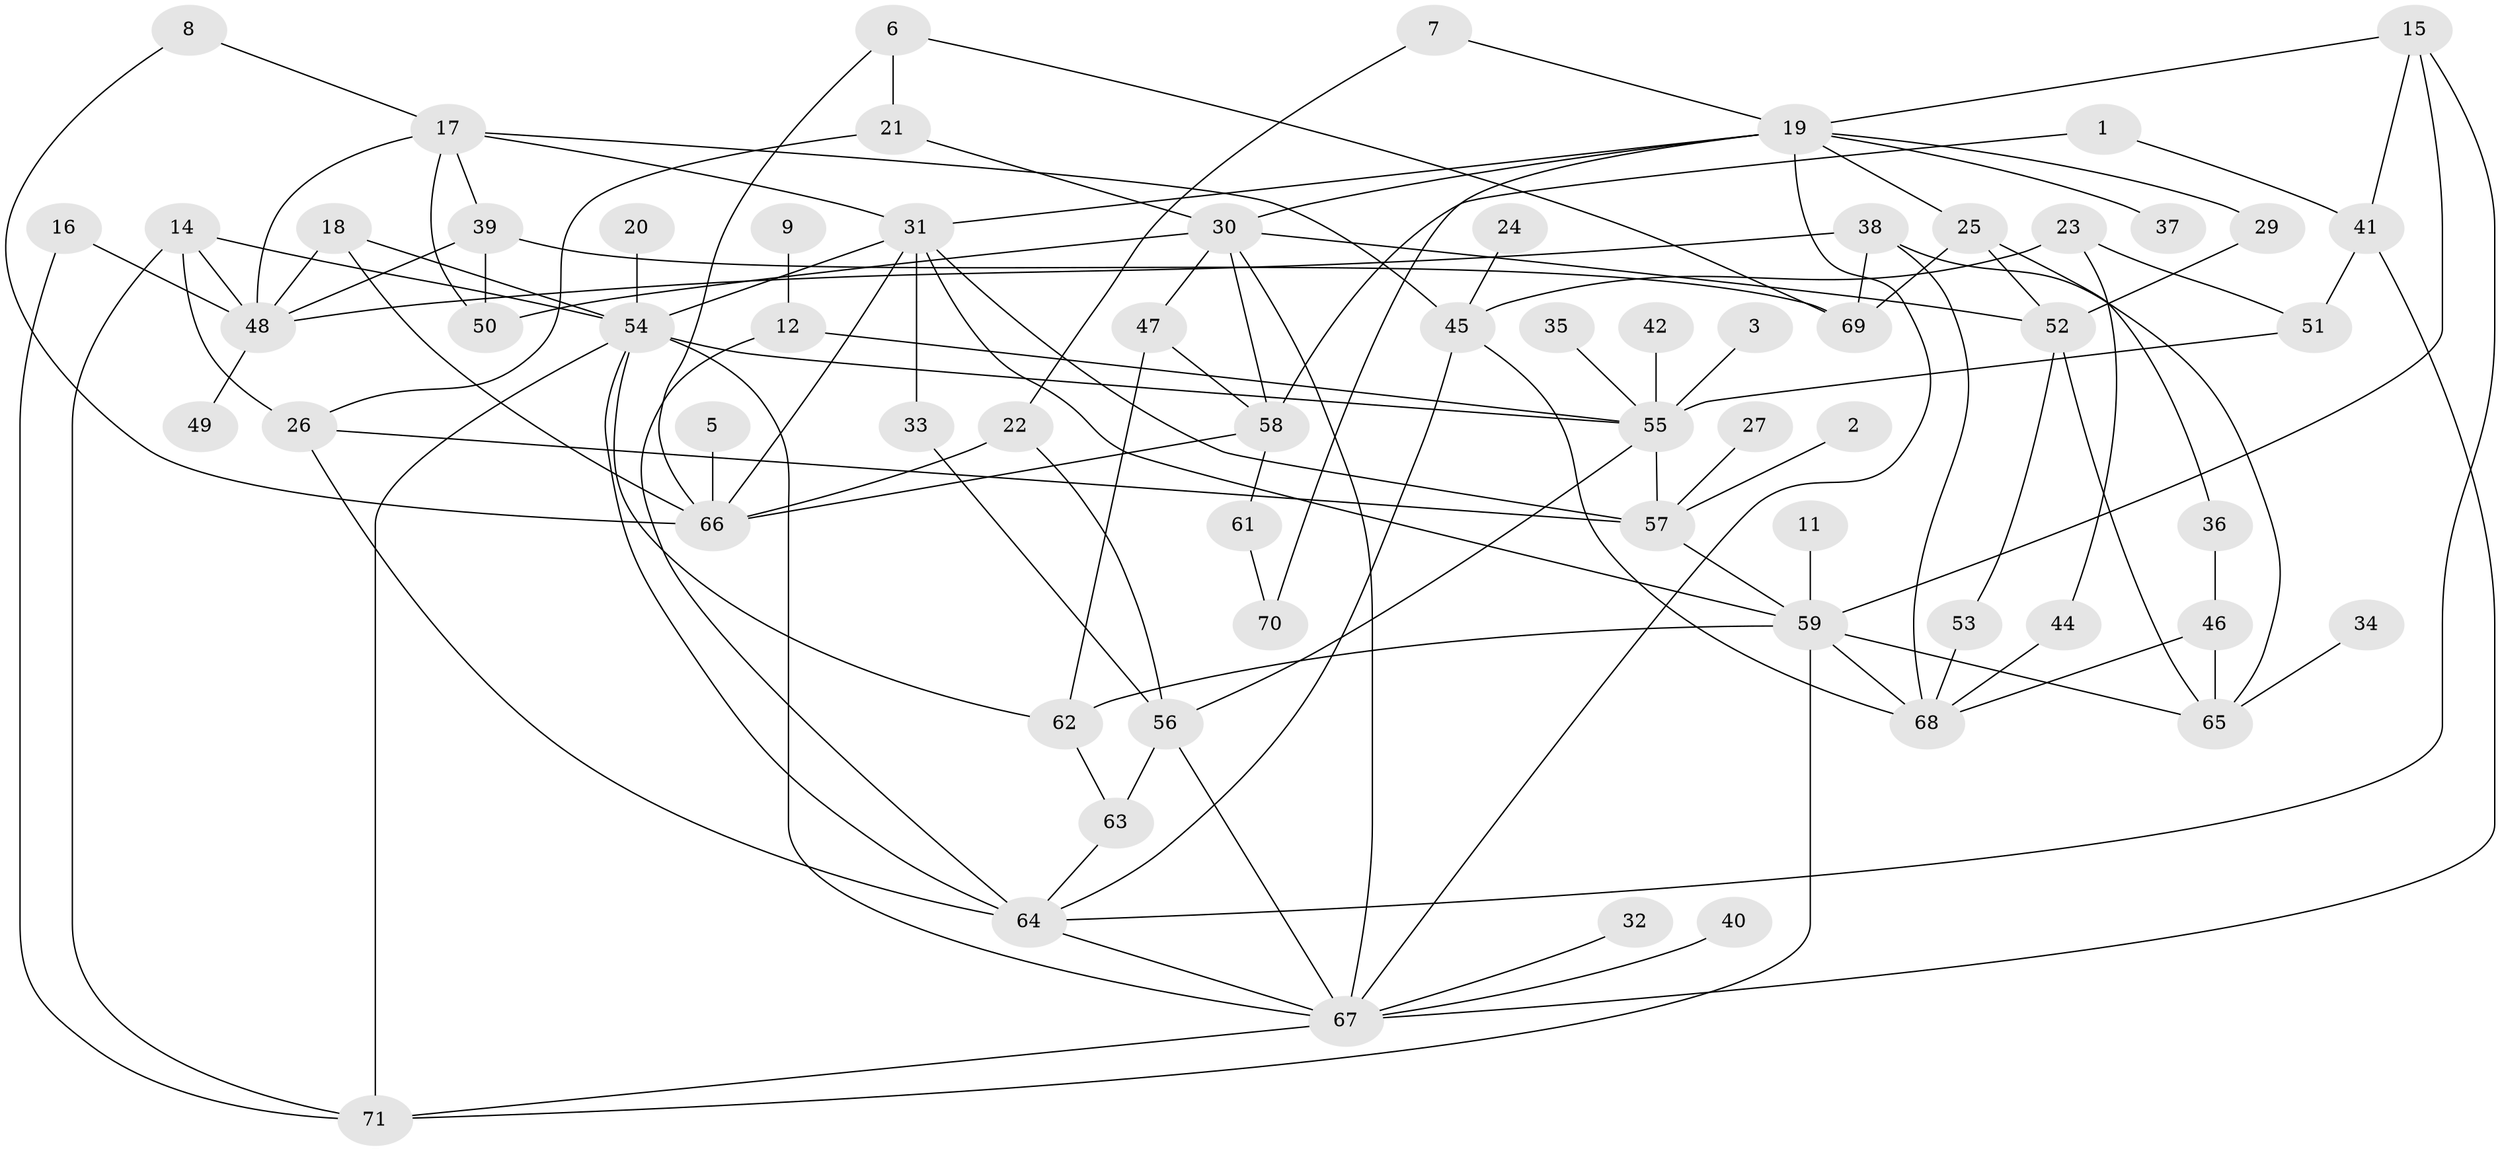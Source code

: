 // original degree distribution, {2: 0.23404255319148937, 1: 0.2198581560283688, 6: 0.05673758865248227, 4: 0.1276595744680851, 5: 0.09219858156028368, 3: 0.2127659574468085, 0: 0.0425531914893617, 7: 0.014184397163120567}
// Generated by graph-tools (version 1.1) at 2025/49/03/09/25 03:49:11]
// undirected, 65 vertices, 116 edges
graph export_dot {
graph [start="1"]
  node [color=gray90,style=filled];
  1;
  2;
  3;
  5;
  6;
  7;
  8;
  9;
  11;
  12;
  14;
  15;
  16;
  17;
  18;
  19;
  20;
  21;
  22;
  23;
  24;
  25;
  26;
  27;
  29;
  30;
  31;
  32;
  33;
  34;
  35;
  36;
  37;
  38;
  39;
  40;
  41;
  42;
  44;
  45;
  46;
  47;
  48;
  49;
  50;
  51;
  52;
  53;
  54;
  55;
  56;
  57;
  58;
  59;
  61;
  62;
  63;
  64;
  65;
  66;
  67;
  68;
  69;
  70;
  71;
  1 -- 41 [weight=1.0];
  1 -- 58 [weight=1.0];
  2 -- 57 [weight=1.0];
  3 -- 55 [weight=1.0];
  5 -- 66 [weight=1.0];
  6 -- 21 [weight=1.0];
  6 -- 66 [weight=1.0];
  6 -- 69 [weight=1.0];
  7 -- 19 [weight=1.0];
  7 -- 22 [weight=1.0];
  8 -- 17 [weight=1.0];
  8 -- 66 [weight=1.0];
  9 -- 12 [weight=1.0];
  11 -- 59 [weight=1.0];
  12 -- 55 [weight=1.0];
  12 -- 64 [weight=1.0];
  14 -- 26 [weight=1.0];
  14 -- 48 [weight=1.0];
  14 -- 54 [weight=1.0];
  14 -- 71 [weight=1.0];
  15 -- 19 [weight=1.0];
  15 -- 41 [weight=1.0];
  15 -- 59 [weight=1.0];
  15 -- 64 [weight=1.0];
  16 -- 48 [weight=1.0];
  16 -- 71 [weight=1.0];
  17 -- 31 [weight=1.0];
  17 -- 39 [weight=1.0];
  17 -- 45 [weight=1.0];
  17 -- 48 [weight=1.0];
  17 -- 50 [weight=1.0];
  18 -- 48 [weight=1.0];
  18 -- 54 [weight=1.0];
  18 -- 66 [weight=1.0];
  19 -- 25 [weight=1.0];
  19 -- 29 [weight=1.0];
  19 -- 30 [weight=1.0];
  19 -- 31 [weight=1.0];
  19 -- 37 [weight=1.0];
  19 -- 67 [weight=1.0];
  19 -- 70 [weight=1.0];
  20 -- 54 [weight=1.0];
  21 -- 26 [weight=1.0];
  21 -- 30 [weight=1.0];
  22 -- 56 [weight=1.0];
  22 -- 66 [weight=1.0];
  23 -- 44 [weight=1.0];
  23 -- 45 [weight=1.0];
  23 -- 51 [weight=1.0];
  24 -- 45 [weight=1.0];
  25 -- 36 [weight=1.0];
  25 -- 52 [weight=1.0];
  25 -- 69 [weight=1.0];
  26 -- 57 [weight=1.0];
  26 -- 64 [weight=1.0];
  27 -- 57 [weight=1.0];
  29 -- 52 [weight=1.0];
  30 -- 47 [weight=1.0];
  30 -- 50 [weight=1.0];
  30 -- 52 [weight=1.0];
  30 -- 58 [weight=1.0];
  30 -- 67 [weight=1.0];
  31 -- 33 [weight=1.0];
  31 -- 54 [weight=1.0];
  31 -- 57 [weight=1.0];
  31 -- 59 [weight=1.0];
  31 -- 66 [weight=1.0];
  32 -- 67 [weight=1.0];
  33 -- 56 [weight=1.0];
  34 -- 65 [weight=1.0];
  35 -- 55 [weight=1.0];
  36 -- 46 [weight=1.0];
  38 -- 48 [weight=1.0];
  38 -- 65 [weight=1.0];
  38 -- 68 [weight=1.0];
  38 -- 69 [weight=1.0];
  39 -- 48 [weight=1.0];
  39 -- 50 [weight=1.0];
  39 -- 69 [weight=1.0];
  40 -- 67 [weight=1.0];
  41 -- 51 [weight=2.0];
  41 -- 67 [weight=1.0];
  42 -- 55 [weight=1.0];
  44 -- 68 [weight=1.0];
  45 -- 64 [weight=1.0];
  45 -- 68 [weight=1.0];
  46 -- 65 [weight=1.0];
  46 -- 68 [weight=1.0];
  47 -- 58 [weight=1.0];
  47 -- 62 [weight=1.0];
  48 -- 49 [weight=1.0];
  51 -- 55 [weight=1.0];
  52 -- 53 [weight=1.0];
  52 -- 65 [weight=1.0];
  53 -- 68 [weight=1.0];
  54 -- 55 [weight=2.0];
  54 -- 62 [weight=1.0];
  54 -- 64 [weight=2.0];
  54 -- 67 [weight=2.0];
  54 -- 71 [weight=1.0];
  55 -- 56 [weight=1.0];
  55 -- 57 [weight=1.0];
  56 -- 63 [weight=2.0];
  56 -- 67 [weight=1.0];
  57 -- 59 [weight=1.0];
  58 -- 61 [weight=1.0];
  58 -- 66 [weight=1.0];
  59 -- 62 [weight=1.0];
  59 -- 65 [weight=1.0];
  59 -- 68 [weight=1.0];
  59 -- 71 [weight=1.0];
  61 -- 70 [weight=1.0];
  62 -- 63 [weight=1.0];
  63 -- 64 [weight=1.0];
  64 -- 67 [weight=1.0];
  67 -- 71 [weight=1.0];
}
